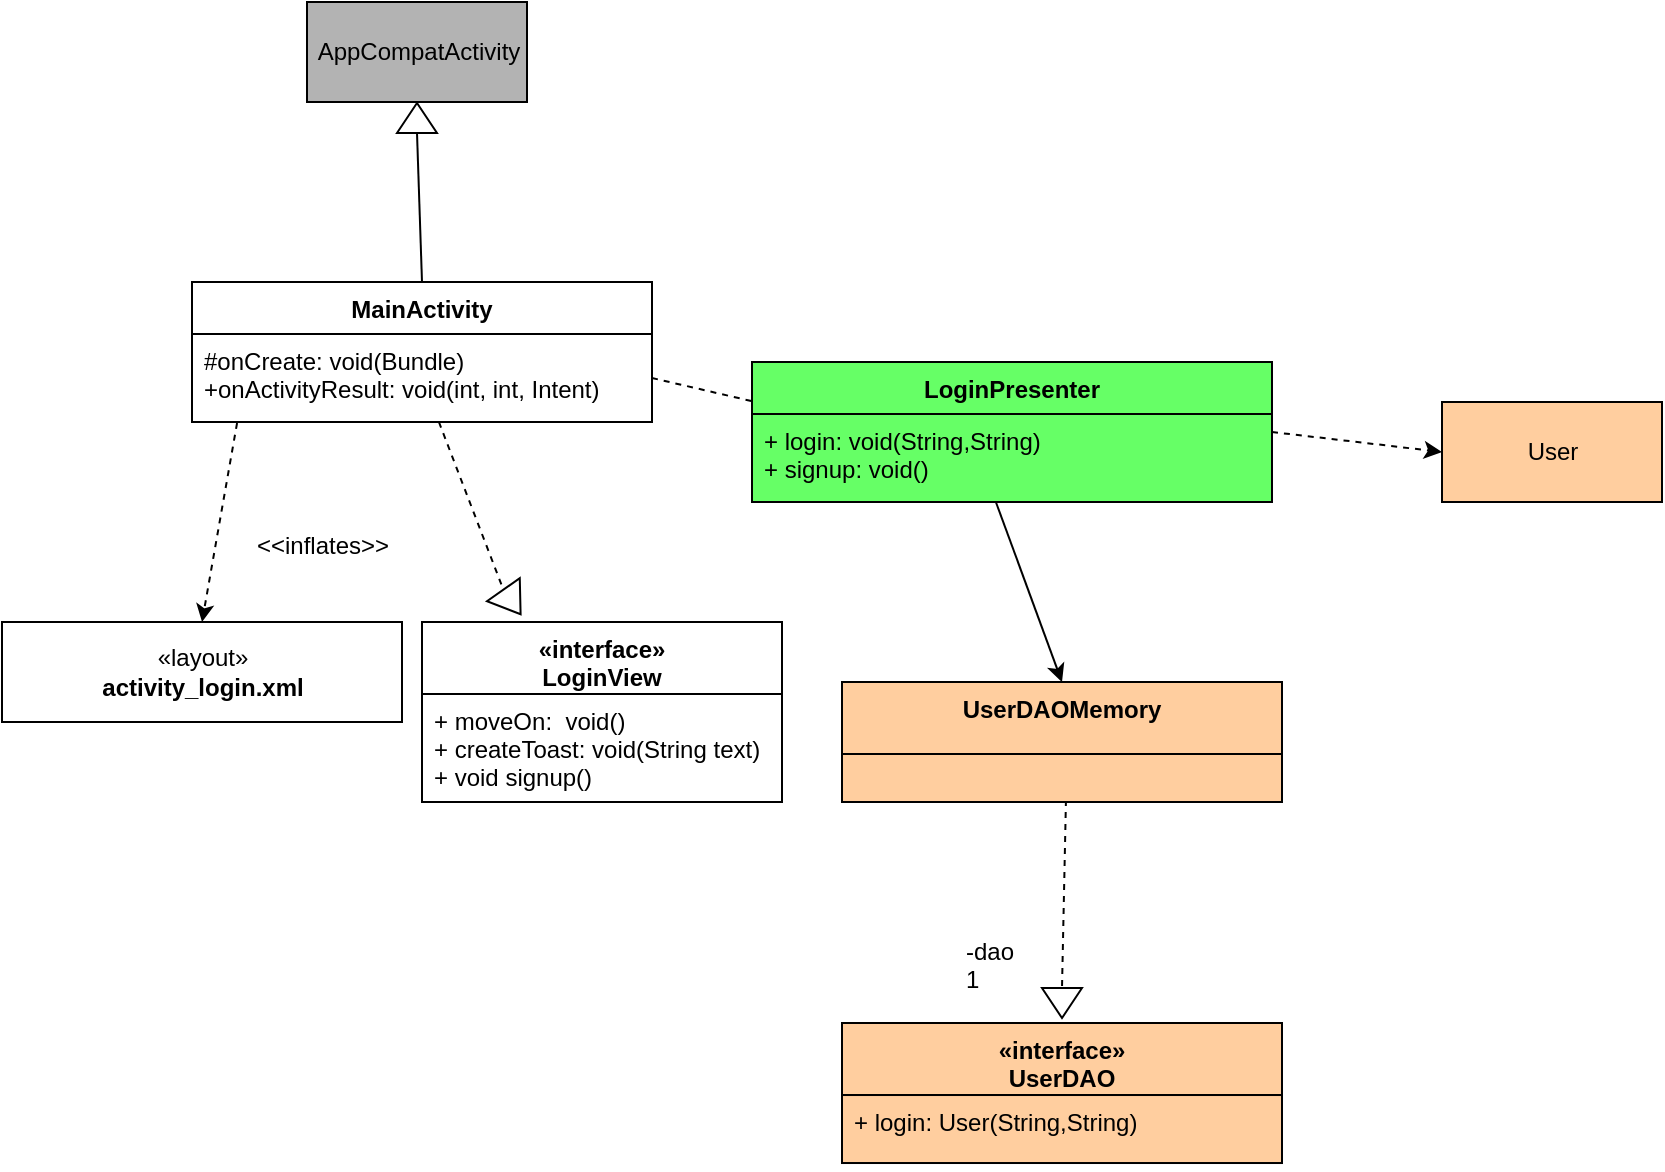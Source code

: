 <mxfile version="13.0.3" type="device"><diagram id="whvCaSOmad5J2oPYFHnE" name="Page-1"><mxGraphModel dx="460" dy="813" grid="1" gridSize="10" guides="1" tooltips="1" connect="1" arrows="1" fold="1" page="1" pageScale="1" pageWidth="850" pageHeight="1100" math="0" shadow="0"><root><mxCell id="0"/><mxCell id="1" parent="0"/><mxCell id="nmCRKOGXnsF7H5Y4mHVZ-1" value="AppCompatActivity" style="html=1;fillColor=#B3B3B3;strokeColor=#000000;" parent="1" vertex="1"><mxGeometry x="432.5" y="660" width="110" height="50" as="geometry"/></mxCell><mxCell id="nmCRKOGXnsF7H5Y4mHVZ-2" value="" style="triangle;whiteSpace=wrap;html=1;strokeColor=#000000;fillColor=#FFFFFF;rotation=-90;" parent="1" vertex="1"><mxGeometry x="480" y="708" width="15" height="20" as="geometry"/></mxCell><mxCell id="nmCRKOGXnsF7H5Y4mHVZ-3" value="" style="endArrow=none;html=1;entryX=0;entryY=0.5;entryDx=0;entryDy=0;exitX=0.5;exitY=0;exitDx=0;exitDy=0;" parent="1" source="nmCRKOGXnsF7H5Y4mHVZ-12" target="nmCRKOGXnsF7H5Y4mHVZ-2" edge="1"><mxGeometry width="50" height="50" relative="1" as="geometry"><mxPoint x="487.5" y="810" as="sourcePoint"/><mxPoint x="522.5" y="760" as="targetPoint"/></mxGeometry></mxCell><mxCell id="nmCRKOGXnsF7H5Y4mHVZ-4" value="" style="endArrow=classic;html=1;exitX=0.098;exitY=1.011;exitDx=0;exitDy=0;exitPerimeter=0;dashed=1;entryX=0.5;entryY=0;entryDx=0;entryDy=0;" parent="1" source="nmCRKOGXnsF7H5Y4mHVZ-13" target="nmCRKOGXnsF7H5Y4mHVZ-5" edge="1"><mxGeometry width="50" height="50" relative="1" as="geometry"><mxPoint x="412.5" y="980" as="sourcePoint"/><mxPoint x="382.5" y="970" as="targetPoint"/></mxGeometry></mxCell><mxCell id="nmCRKOGXnsF7H5Y4mHVZ-5" value="«layout»&lt;br&gt;&lt;b&gt;activity_login.xml&lt;/b&gt;" style="html=1;strokeColor=#000000;fillColor=#FFFFFF;" parent="1" vertex="1"><mxGeometry x="280" y="970" width="200" height="50" as="geometry"/></mxCell><mxCell id="nmCRKOGXnsF7H5Y4mHVZ-6" value="" style="triangle;whiteSpace=wrap;html=1;strokeColor=#000000;fillColor=#FFFFFF;rotation=55;" parent="1" vertex="1"><mxGeometry x="527.5" y="950" width="15" height="20" as="geometry"/></mxCell><mxCell id="nmCRKOGXnsF7H5Y4mHVZ-7" value="" style="endArrow=none;html=1;entryX=0;entryY=0.5;entryDx=0;entryDy=0;dashed=1;" parent="1" source="nmCRKOGXnsF7H5Y4mHVZ-13" target="nmCRKOGXnsF7H5Y4mHVZ-6" edge="1"><mxGeometry width="50" height="50" relative="1" as="geometry"><mxPoint x="502.5" y="942.432" as="sourcePoint"/><mxPoint x="532.5" y="950" as="targetPoint"/></mxGeometry></mxCell><mxCell id="nmCRKOGXnsF7H5Y4mHVZ-9" value="" style="endArrow=classic;html=1;exitX=1;exitY=0.5;exitDx=0;exitDy=0;dashed=1;entryX=0.004;entryY=0.863;entryDx=0;entryDy=0;entryPerimeter=0;" parent="1" source="nmCRKOGXnsF7H5Y4mHVZ-13" edge="1"><mxGeometry width="50" height="50" relative="1" as="geometry"><mxPoint x="665.68" y="860.004" as="sourcePoint"/><mxPoint x="693.14" y="868.438" as="targetPoint"/></mxGeometry></mxCell><mxCell id="nmCRKOGXnsF7H5Y4mHVZ-12" value="MainActivity" style="swimlane;fontStyle=1;align=center;verticalAlign=top;childLayout=stackLayout;horizontal=1;startSize=26;horizontalStack=0;resizeParent=1;resizeParentMax=0;resizeLast=0;collapsible=1;marginBottom=0;strokeColor=#000000;fillColor=#FFFFFF;" parent="1" vertex="1"><mxGeometry x="375" y="800" width="230" height="70" as="geometry"/></mxCell><mxCell id="nmCRKOGXnsF7H5Y4mHVZ-13" value="#onCreate: void(Bundle)&#10;+onActivityResult: void(int, int, Intent)" style="text;strokeColor=none;fillColor=none;align=left;verticalAlign=top;spacingLeft=4;spacingRight=4;overflow=hidden;rotatable=0;points=[[0,0.5],[1,0.5]];portConstraint=eastwest;" parent="nmCRKOGXnsF7H5Y4mHVZ-12" vertex="1"><mxGeometry y="26" width="230" height="44" as="geometry"/></mxCell><mxCell id="nmCRKOGXnsF7H5Y4mHVZ-14" value="" style="endArrow=classic;html=1;exitX=0.469;exitY=1;exitDx=0;exitDy=0;exitPerimeter=0;entryX=0.5;entryY=0;entryDx=0;entryDy=0;" parent="1" source="nmCRKOGXnsF7H5Y4mHVZ-11" target="nmCRKOGXnsF7H5Y4mHVZ-23" edge="1"><mxGeometry width="50" height="50" relative="1" as="geometry"><mxPoint x="666.56" y="960" as="sourcePoint"/><mxPoint x="632.5" y="1060" as="targetPoint"/></mxGeometry></mxCell><mxCell id="nmCRKOGXnsF7H5Y4mHVZ-15" value="" style="endArrow=classic;html=1;exitX=1;exitY=0.5;exitDx=0;exitDy=0;dashed=1;entryX=0;entryY=0.5;entryDx=0;entryDy=0;" parent="1" source="nmCRKOGXnsF7H5Y4mHVZ-10" target="nmCRKOGXnsF7H5Y4mHVZ-16" edge="1"><mxGeometry width="50" height="50" relative="1" as="geometry"><mxPoint x="882.5" y="852.28" as="sourcePoint"/><mxPoint x="952.5" y="830" as="targetPoint"/></mxGeometry></mxCell><mxCell id="nmCRKOGXnsF7H5Y4mHVZ-16" value="User" style="html=1;strokeColor=#000000;fillColor=#FFCE9F;gradientColor=none;" parent="1" vertex="1"><mxGeometry x="1000" y="860" width="110" height="50" as="geometry"/></mxCell><mxCell id="nmCRKOGXnsF7H5Y4mHVZ-17" value="" style="triangle;whiteSpace=wrap;html=1;strokeColor=#000000;fillColor=#FFFFFF;rotation=90;" parent="1" vertex="1"><mxGeometry x="802.5" y="1150.51" width="15" height="20" as="geometry"/></mxCell><mxCell id="nmCRKOGXnsF7H5Y4mHVZ-18" value="" style="endArrow=none;html=1;entryX=0;entryY=0.5;entryDx=0;entryDy=0;dashed=1;exitX=0.509;exitY=0.958;exitDx=0;exitDy=0;exitPerimeter=0;" parent="1" source="nmCRKOGXnsF7H5Y4mHVZ-24" target="nmCRKOGXnsF7H5Y4mHVZ-17" edge="1"><mxGeometry width="50" height="50" relative="1" as="geometry"><mxPoint x="624.064" y="1210" as="sourcePoint"/><mxPoint x="657.5" y="1280" as="targetPoint"/></mxGeometry></mxCell><mxCell id="nmCRKOGXnsF7H5Y4mHVZ-19" value="&amp;lt;&amp;lt;inflates&amp;gt;&amp;gt;" style="text;html=1;align=center;verticalAlign=middle;resizable=0;points=[];autosize=1;" parent="1" vertex="1"><mxGeometry x="400" y="922" width="80" height="20" as="geometry"/></mxCell><mxCell id="nmCRKOGXnsF7H5Y4mHVZ-22" value="-dao&lt;br&gt;1" style="text;html=1;" parent="1" vertex="1"><mxGeometry x="760" y="1120.51" width="50" height="30" as="geometry"/></mxCell><mxCell id="nmCRKOGXnsF7H5Y4mHVZ-10" value="LoginPresenter" style="swimlane;fontStyle=1;align=center;verticalAlign=top;childLayout=stackLayout;horizontal=1;startSize=26;horizontalStack=0;resizeParent=1;resizeParentMax=0;resizeLast=0;collapsible=1;marginBottom=0;strokeColor=#000000;fillColor=#66FF66;gradientColor=none;" parent="1" vertex="1"><mxGeometry x="655" y="840" width="260" height="70" as="geometry"/></mxCell><mxCell id="nmCRKOGXnsF7H5Y4mHVZ-11" value="+ login: void(String,String)&#10;+ signup: void()" style="text;strokeColor=#000000;fillColor=#66FF66;align=left;verticalAlign=top;spacingLeft=4;spacingRight=4;overflow=hidden;rotatable=0;points=[[0,0.5],[1,0.5]];portConstraint=eastwest;gradientColor=none;" parent="nmCRKOGXnsF7H5Y4mHVZ-10" vertex="1"><mxGeometry y="26" width="260" height="44" as="geometry"/></mxCell><mxCell id="nmCRKOGXnsF7H5Y4mHVZ-23" value="UserDAOMemory&#10;" style="swimlane;fontStyle=1;align=center;verticalAlign=top;childLayout=stackLayout;horizontal=1;startSize=36;horizontalStack=0;resizeParent=1;resizeParentMax=0;resizeLast=0;collapsible=1;marginBottom=0;strokeColor=#000000;fillColor=#FFCE9F;gradientColor=none;" parent="1" vertex="1"><mxGeometry x="700" y="1000" width="220" height="60" as="geometry"><mxRectangle x="360" y="590" width="120" height="70" as="alternateBounds"/></mxGeometry></mxCell><mxCell id="nmCRKOGXnsF7H5Y4mHVZ-24" value="" style="text;strokeColor=#000000;fillColor=#FFCE9F;align=left;verticalAlign=top;spacingLeft=4;spacingRight=4;overflow=hidden;rotatable=0;points=[[0,0.5],[1,0.5]];portConstraint=eastwest;" parent="nmCRKOGXnsF7H5Y4mHVZ-23" vertex="1"><mxGeometry y="36" width="220" height="24" as="geometry"/></mxCell><mxCell id="nmCRKOGXnsF7H5Y4mHVZ-25" value="«interface»&#10;UserDAO&#10;" style="swimlane;fontStyle=1;align=center;verticalAlign=top;childLayout=stackLayout;horizontal=1;startSize=36;horizontalStack=0;resizeParent=1;resizeParentMax=0;resizeLast=0;collapsible=1;marginBottom=0;strokeColor=#000000;fillColor=#FFCE9F;gradientColor=none;" parent="1" vertex="1"><mxGeometry x="700" y="1170.51" width="220" height="70" as="geometry"><mxRectangle x="360" y="590" width="120" height="70" as="alternateBounds"/></mxGeometry></mxCell><mxCell id="nmCRKOGXnsF7H5Y4mHVZ-26" value="+ login: User(String,String)&#10;" style="text;strokeColor=#000000;fillColor=#FFCE9F;align=left;verticalAlign=top;spacingLeft=4;spacingRight=4;overflow=hidden;rotatable=0;points=[[0,0.5],[1,0.5]];portConstraint=eastwest;" parent="nmCRKOGXnsF7H5Y4mHVZ-25" vertex="1"><mxGeometry y="36" width="220" height="34" as="geometry"/></mxCell><mxCell id="NaKjx_PyjdRqwnoq9Fiq-3" value="«interface»&#10;LoginView&#10;" style="swimlane;fontStyle=1;align=center;verticalAlign=top;childLayout=stackLayout;horizontal=1;startSize=36;horizontalStack=0;resizeParent=1;resizeParentMax=0;resizeLast=0;collapsible=1;marginBottom=0;" vertex="1" parent="1"><mxGeometry x="490" y="970" width="180" height="90" as="geometry"><mxRectangle x="360" y="590" width="120" height="70" as="alternateBounds"/></mxGeometry></mxCell><mxCell id="NaKjx_PyjdRqwnoq9Fiq-4" value="+ moveOn:  void()&#10;+ createToast: void(String text)&#10;+ void signup()&#10;&#10;" style="text;align=left;verticalAlign=top;spacingLeft=4;spacingRight=4;overflow=hidden;rotatable=0;points=[[0,0.5],[1,0.5]];portConstraint=eastwest;" vertex="1" parent="NaKjx_PyjdRqwnoq9Fiq-3"><mxGeometry y="36" width="180" height="54" as="geometry"/></mxCell></root></mxGraphModel></diagram></mxfile>